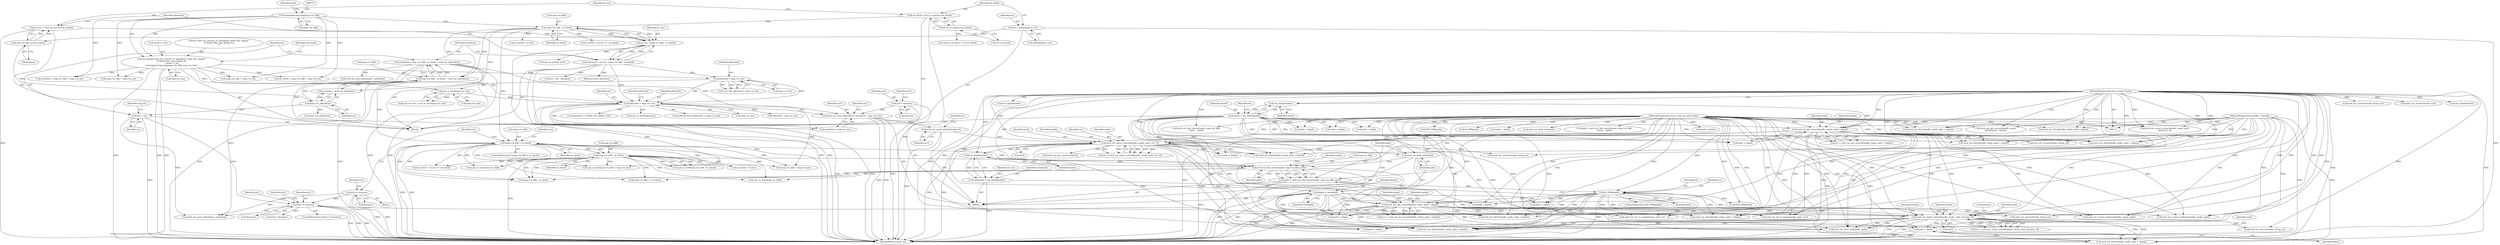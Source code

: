 digraph "1_linux_667eff35a1f56fa74ce98a0c7c29a40adc1ba4e3@pointer" {
"1000958" [label="(Call,path + depth)"];
"1000912" [label="(Call,ext4_ext_insert_extent(handle, inode, path, &newex, 0))"];
"1000296" [label="(Call,ext4_ext_get_access(handle, inode, path + depth))"];
"1000132" [label="(MethodParameterIn,handle_t *handle)"];
"1000221" [label="(Call,ext_depth(inode))"];
"1000133" [label="(MethodParameterIn,struct inode *inode)"];
"1000135" [label="(MethodParameterIn,struct ext4_ext_path *path)"];
"1000219" [label="(Call,depth = ext_depth(inode))"];
"1000732" [label="(Call,ext4_ext_get_access(handle, inode, path + depth))"];
"1000611" [label="(Call,ext4_ext_insert_extent(handle, inode, path, ex3, 0))"];
"1000607" [label="(Call,ext4_ext_mark_uninitialized(ex3))"];
"1000590" [label="(Call,ext4_ext_store_pblock(ex3, newblock + map->m_len))"];
"1000574" [label="(Call,ex3 = &newex)"];
"1000256" [label="(Call,newblock = map->m_lblk - ee_block + ext4_ext_pblock(ex))"];
"1000258" [label="(Call,map->m_lblk - ee_block + ext4_ext_pblock(ex))"];
"1000251" [label="(Call,map->m_lblk - ee_block)"];
"1000173" [label="(Call,(unsigned long long)map->m_lblk)"];
"1000237" [label="(Call,ee_block = le32_to_cpu(ex->ee_block))"];
"1000239" [label="(Call,le32_to_cpu(ex->ee_block))"];
"1000264" [label="(Call,ext4_ext_pblock(ex))"];
"1000245" [label="(Call,ext4_ext_get_actual_len(ex))"];
"1000230" [label="(Call,ex = path[depth].p_ext)"];
"1000394" [label="(Call,allocated > map->m_len)"];
"1000247" [label="(Call,allocated = ee_len - (map->m_lblk - ee_block))"];
"1000249" [label="(Call,ee_len - (map->m_lblk - ee_block))"];
"1000243" [label="(Call,ee_len = ext4_ext_get_actual_len(ex))"];
"1000380" [label="(Call,allocated > map->m_len)"];
"1000168" [label="(Call,ext_debug(\"ext4_ext_convert_to_initialized: inode %lu, logical\"\n \t\t\"block %llu, max_blocks %u\n\", inode->i_ino,\n\t\t(unsigned long long)map->m_lblk, map->m_len))"];
"1000389" [label="(Call,cpu_to_le16(map->m_len))"];
"1000693" [label="(Call,ext4_ext_find_extent(inode, map->m_lblk, path))"];
"1000667" [label="(Call,ext_depth(inode))"];
"1000365" [label="(Call,map->m_lblk - ee_block)"];
"1000351" [label="(Call,map->m_lblk > ee_block)"];
"1000689" [label="(Call,ext4_ext_drop_refs(path))"];
"1000700" [label="(Call,IS_ERR(path))"];
"1000691" [label="(Call,path = ext4_ext_find_extent(inode, map->m_lblk, path))"];
"1000686" [label="(Call,depth = newdepth)"];
"1000665" [label="(Call,newdepth = ext_depth(inode))"];
"1000723" [label="(Call,ex2 != &newex)"];
"1000266" [label="(Call,ex2 = ex)"];
"1000372" [label="(Call,ex2 = &newex)"];
"1000611" [label="(Call,ext4_ext_insert_extent(handle, inode, path, ex3, 0))"];
"1000656" [label="(Call,path + depth)"];
"1000222" [label="(Identifier,inode)"];
"1000473" [label="(Call,ext4_ext_zeroout(inode, &orig_ex))"];
"1000695" [label="(Call,map->m_lblk)"];
"1000691" [label="(Call,path = ext4_ext_find_extent(inode, map->m_lblk, path))"];
"1000240" [label="(Call,ex->ee_block)"];
"1000364" [label="(Call,cpu_to_le16(map->m_lblk - ee_block))"];
"1000393" [label="(ControlStructure,if (allocated > map->m_len))"];
"1000574" [label="(Call,ex3 = &newex)"];
"1000671" [label="(Call,ext4_ext_get_actual_len(ex3))"];
"1000724" [label="(Identifier,ex2)"];
"1000709" [label="(Identifier,eh)"];
"1000373" [label="(Identifier,ex2)"];
"1000266" [label="(Call,ex2 = ex)"];
"1000381" [label="(Identifier,allocated)"];
"1000262" [label="(Call,ee_block + ext4_ext_pblock(ex))"];
"1000693" [label="(Call,ext4_ext_find_extent(inode, map->m_lblk, path))"];
"1000219" [label="(Call,depth = ext_depth(inode))"];
"1000613" [label="(Identifier,inode)"];
"1000285" [label="(Call,ext4_ext_pblock(ex))"];
"1000369" [label="(Identifier,ee_block)"];
"1000670" [label="(Identifier,ee_len)"];
"1000813" [label="(Call,map->m_lblk - ee_block)"];
"1000257" [label="(Identifier,newblock)"];
"1000231" [label="(Identifier,ex)"];
"1000914" [label="(Identifier,inode)"];
"1000701" [label="(Identifier,path)"];
"1000681" [label="(Call,ee_block + ee_len <= eof_block)"];
"1000133" [label="(MethodParameterIn,struct inode *inode)"];
"1000793" [label="(Call,path + depth)"];
"1000564" [label="(Call,ext4_ext_dirty(handle, inode, path + depth))"];
"1000820" [label="(Call,ex2 = &newex)"];
"1000865" [label="(Call,ext4_ext_correct_indexes(handle, inode, path))"];
"1000513" [label="(Call,ext4_ext_zeroout(inode, ex3))"];
"1000350" [label="(ControlStructure,if (map->m_lblk > ee_block))"];
"1000539" [label="(Call,PTR_ERR(path))"];
"1000666" [label="(Identifier,newdepth)"];
"1000290" [label="(Call,ee_block + ee_len)"];
"1000271" [label="(Identifier,orig_ex)"];
"1000256" [label="(Call,newblock = map->m_lblk - ee_block + ext4_ext_pblock(ex))"];
"1000592" [label="(Call,newblock + map->m_len)"];
"1000230" [label="(Call,ex = path[depth].p_ext)"];
"1000250" [label="(Identifier,ee_len)"];
"1000692" [label="(Identifier,path)"];
"1000722" [label="(ControlStructure,if (ex2 != &newex))"];
"1000232" [label="(Call,path[depth].p_ext)"];
"1000280" [label="(Call,cpu_to_le16(ee_len))"];
"1000521" [label="(Call,ext_depth(inode))"];
"1000352" [label="(Call,map->m_lblk)"];
"1000916" [label="(Call,&newex)"];
"1000132" [label="(MethodParameterIn,handle_t *handle)"];
"1000356" [label="(Block,)"];
"1000764" [label="(Call,ext4_ext_zeroout(inode, &orig_ex))"];
"1000355" [label="(Identifier,ee_block)"];
"1000667" [label="(Call,ext_depth(inode))"];
"1000905" [label="(Call,path + depth)"];
"1000374" [label="(Call,&newex)"];
"1000698" [label="(Identifier,path)"];
"1000576" [label="(Call,&newex)"];
"1000258" [label="(Call,map->m_lblk - ee_block + ext4_ext_pblock(ex))"];
"1000390" [label="(Call,map->m_len)"];
"1000448" [label="(Call,ext4_ext_store_pblock(ex3, newblock))"];
"1000582" [label="(Call,cpu_to_le32(map->m_lblk + map->m_len))"];
"1000687" [label="(Identifier,depth)"];
"1000269" [label="(Call,orig_ex.ee_block = ex->ee_block)"];
"1000534" [label="(Call,IS_ERR(path))"];
"1000239" [label="(Call,le32_to_cpu(ex->ee_block))"];
"1000590" [label="(Call,ext4_ext_store_pblock(ex3, newblock + map->m_len))"];
"1000377" [label="(Call,!ex1 && allocated > map->m_len)"];
"1000255" [label="(Identifier,ee_block)"];
"1000404" [label="(Identifier,allocated)"];
"1000459" [label="(Call,ext4_ext_insert_extent(handle, inode, path,\n\t\t\t\t\t\t\tex3, 0))"];
"1000960" [label="(Identifier,depth)"];
"1000382" [label="(Call,map->m_len)"];
"1000790" [label="(Call,ext4_ext_dirty(handle, inode, path + depth))"];
"1000246" [label="(Identifier,ex)"];
"1000755" [label="(Call,map->m_lblk != ee_block)"];
"1000725" [label="(Call,&newex)"];
"1000316" [label="(Call,ext4_ext_zeroout(inode, &orig_ex))"];
"1000380" [label="(Call,allocated > map->m_len)"];
"1000289" [label="(Call,ee_block + ee_len <= eof_block)"];
"1000348" [label="(Return,return allocated;)"];
"1000249" [label="(Call,ee_len - (map->m_lblk - ee_block))"];
"1000555" [label="(Call,path + depth)"];
"1000915" [label="(Identifier,path)"];
"1000135" [label="(MethodParameterIn,struct ext4_ext_path *path)"];
"1000609" [label="(Call,err = ext4_ext_insert_extent(handle, inode, path, ex3, 0))"];
"1000294" [label="(Call,err = ext4_ext_get_access(handle, inode, path + depth))"];
"1000959" [label="(Identifier,path)"];
"1000608" [label="(Identifier,ex3)"];
"1000267" [label="(Identifier,ex2)"];
"1000395" [label="(Identifier,allocated)"];
"1000366" [label="(Call,map->m_lblk)"];
"1000580" [label="(Identifier,ex3)"];
"1000734" [label="(Identifier,inode)"];
"1000394" [label="(Call,allocated > map->m_len)"];
"1000342" [label="(Call,ext4_ext_dirty(handle, inode, path + depth))"];
"1000243" [label="(Call,ee_len = ext4_ext_get_actual_len(ex))"];
"1000523" [label="(Call,ext4_ext_drop_refs(path))"];
"1001001" [label="(Call,path + depth)"];
"1000832" [label="(Call,ext4_ext_store_pblock(ex2, newblock))"];
"1000399" [label="(Block,)"];
"1000244" [label="(Identifier,ee_len)"];
"1000430" [label="(Call,ext4_ext_dirty(handle, inode, path + depth))"];
"1000168" [label="(Call,ext_debug(\"ext4_ext_convert_to_initialized: inode %lu, logical\"\n \t\t\"block %llu, max_blocks %u\n\", inode->i_ino,\n\t\t(unsigned long long)map->m_lblk, map->m_len))"];
"1000238" [label="(Identifier,ee_block)"];
"1000583" [label="(Call,map->m_lblk + map->m_len)"];
"1000854" [label="(Call,ext4_ext_try_to_merge(inode, path, ex2 - 1))"];
"1000704" [label="(Identifier,err)"];
"1000444" [label="(Call,cpu_to_le32(map->m_lblk))"];
"1000248" [label="(Identifier,allocated)"];
"1000912" [label="(Call,ext4_ext_insert_extent(handle, inode, path, &newex, 0))"];
"1000730" [label="(Call,err = ext4_ext_get_access(handle, inode, path + depth))"];
"1000170" [label="(Call,inode->i_ino)"];
"1000614" [label="(Identifier,path)"];
"1000499" [label="(Call,ext4_ext_dirty(handle, inode, path + depth))"];
"1000627" [label="(Call,ext4_ext_zeroout(inode, &orig_ex))"];
"1000874" [label="(Call,ext_depth(inode))"];
"1000178" [label="(Call,map->m_len)"];
"1000616" [label="(Literal,0)"];
"1000705" [label="(Call,PTR_ERR(path))"];
"1000552" [label="(Call,ext4_ext_get_access(handle, inode,\n\t\t\t\t\t\t\t\tpath + depth))"];
"1000958" [label="(Call,path + depth)"];
"1000379" [label="(Identifier,ex1)"];
"1000599" [label="(Identifier,ex3)"];
"1000251" [label="(Call,map->m_lblk - ee_block)"];
"1000298" [label="(Identifier,inode)"];
"1000169" [label="(Literal,\"ext4_ext_convert_to_initialized: inode %lu, logical\"\n \t\t\"block %llu, max_blocks %u\n\")"];
"1000700" [label="(Call,IS_ERR(path))"];
"1000910" [label="(Call,err = ext4_ext_insert_extent(handle, inode, path, &newex, 0))"];
"1000299" [label="(Call,path + depth)"];
"1000591" [label="(Identifier,ex3)"];
"1000918" [label="(Literal,0)"];
"1000203" [label="(Call,map->m_lblk + map->m_len)"];
"1000210" [label="(Call,eof_block = map->m_lblk + map->m_len)"];
"1000264" [label="(Call,ext4_ext_pblock(ex))"];
"1001006" [label="(MethodReturn,static int)"];
"1000884" [label="(Call,ext4_ext_try_to_merge(inode, path, ex2))"];
"1000396" [label="(Call,map->m_len)"];
"1000607" [label="(Call,ext4_ext_mark_uninitialized(ex3))"];
"1000902" [label="(Call,ext4_ext_dirty(handle, inode, path + depth))"];
"1000668" [label="(Identifier,inode)"];
"1000602" [label="(Call,allocated - map->m_len)"];
"1000612" [label="(Identifier,handle)"];
"1000968" [label="(Call,ext4_ext_show_leaf(inode, path))"];
"1000525" [label="(Call,path = ext4_ext_find_extent(inode, map->m_lblk,\n\t\t\t\t\t\t\t    path))"];
"1000365" [label="(Call,map->m_lblk - ee_block)"];
"1000201" [label="(Call,eof_block < map->m_lblk + map->m_len)"];
"1000268" [label="(Identifier,ex)"];
"1000296" [label="(Call,ext4_ext_get_access(handle, inode, path + depth))"];
"1000265" [label="(Identifier,ex)"];
"1000972" [label="(Call,err ? err : allocated)"];
"1000220" [label="(Identifier,depth)"];
"1000433" [label="(Call,path + depth)"];
"1000245" [label="(Call,ext4_ext_get_actual_len(ex))"];
"1000690" [label="(Identifier,path)"];
"1000733" [label="(Identifier,handle)"];
"1000358" [label="(Identifier,ex1)"];
"1000731" [label="(Identifier,err)"];
"1000136" [label="(Block,)"];
"1000682" [label="(Call,ee_block + ee_len)"];
"1000955" [label="(Call,ext4_ext_dirty(handle, inode, path + depth))"];
"1000688" [label="(Identifier,newdepth)"];
"1000913" [label="(Identifier,handle)"];
"1000252" [label="(Call,map->m_lblk)"];
"1000998" [label="(Call,ext4_ext_dirty(handle, inode, path + depth))"];
"1000575" [label="(Identifier,ex3)"];
"1000212" [label="(Call,map->m_lblk + map->m_len)"];
"1000385" [label="(Call,ex2->ee_len = cpu_to_le16(map->m_len))"];
"1000345" [label="(Call,path + depth)"];
"1000694" [label="(Identifier,inode)"];
"1000221" [label="(Call,ext_depth(inode))"];
"1000403" [label="(Call,allocated <= EXT4_EXT_ZERO_LEN)"];
"1000237" [label="(Call,ee_block = le32_to_cpu(ex->ee_block))"];
"1000732" [label="(Call,ext4_ext_get_access(handle, inode, path + depth))"];
"1000800" [label="(Identifier,ex1)"];
"1000686" [label="(Call,depth = newdepth)"];
"1000929" [label="(Call,ext4_ext_zeroout(inode, &orig_ex))"];
"1000615" [label="(Identifier,ex3)"];
"1000502" [label="(Call,path + depth)"];
"1000351" [label="(Call,map->m_lblk > ee_block)"];
"1000247" [label="(Call,allocated = ee_len - (map->m_lblk - ee_block))"];
"1000259" [label="(Call,map->m_lblk)"];
"1000173" [label="(Call,(unsigned long long)map->m_lblk)"];
"1000735" [label="(Call,path + depth)"];
"1000689" [label="(Call,ext4_ext_drop_refs(path))"];
"1000723" [label="(Call,ex2 != &newex)"];
"1000182" [label="(Identifier,eof_block)"];
"1000610" [label="(Identifier,err)"];
"1000527" [label="(Call,ext4_ext_find_extent(inode, map->m_lblk,\n\t\t\t\t\t\t\t    path))"];
"1000699" [label="(ControlStructure,if (IS_ERR(path)))"];
"1000893" [label="(Call,ext4_ext_correct_indexes(handle, inode, path))"];
"1000224" [label="(Identifier,eh)"];
"1000653" [label="(Call,ext4_ext_dirty(handle, inode, path + depth))"];
"1000297" [label="(Identifier,handle)"];
"1000179" [label="(Identifier,map)"];
"1000828" [label="(Call,cpu_to_le32(map->m_lblk))"];
"1000665" [label="(Call,newdepth = ext_depth(inode))"];
"1000175" [label="(Call,map->m_lblk)"];
"1000372" [label="(Call,ex2 = &newex)"];
"1000839" [label="(Call,cpu_to_le16(allocated))"];
"1000389" [label="(Call,cpu_to_le16(map->m_len))"];
"1000567" [label="(Call,path + depth)"];
"1000728" [label="(Identifier,ex2)"];
"1000958" -> "1000955"  [label="AST: "];
"1000958" -> "1000960"  [label="CFG: "];
"1000959" -> "1000958"  [label="AST: "];
"1000960" -> "1000958"  [label="AST: "];
"1000955" -> "1000958"  [label="CFG: "];
"1000958" -> "1001006"  [label="DDG: "];
"1000958" -> "1001006"  [label="DDG: "];
"1000912" -> "1000958"  [label="DDG: "];
"1000135" -> "1000958"  [label="DDG: "];
"1000219" -> "1000958"  [label="DDG: "];
"1000686" -> "1000958"  [label="DDG: "];
"1000912" -> "1000910"  [label="AST: "];
"1000912" -> "1000918"  [label="CFG: "];
"1000913" -> "1000912"  [label="AST: "];
"1000914" -> "1000912"  [label="AST: "];
"1000915" -> "1000912"  [label="AST: "];
"1000916" -> "1000912"  [label="AST: "];
"1000918" -> "1000912"  [label="AST: "];
"1000910" -> "1000912"  [label="CFG: "];
"1000912" -> "1001006"  [label="DDG: "];
"1000912" -> "1001006"  [label="DDG: "];
"1000912" -> "1000910"  [label="DDG: "];
"1000912" -> "1000910"  [label="DDG: "];
"1000912" -> "1000910"  [label="DDG: "];
"1000912" -> "1000910"  [label="DDG: "];
"1000912" -> "1000910"  [label="DDG: "];
"1000296" -> "1000912"  [label="DDG: "];
"1000296" -> "1000912"  [label="DDG: "];
"1000732" -> "1000912"  [label="DDG: "];
"1000732" -> "1000912"  [label="DDG: "];
"1000132" -> "1000912"  [label="DDG: "];
"1000133" -> "1000912"  [label="DDG: "];
"1000135" -> "1000912"  [label="DDG: "];
"1000700" -> "1000912"  [label="DDG: "];
"1000723" -> "1000912"  [label="DDG: "];
"1000912" -> "1000929"  [label="DDG: "];
"1000912" -> "1000955"  [label="DDG: "];
"1000912" -> "1000955"  [label="DDG: "];
"1000912" -> "1000968"  [label="DDG: "];
"1000912" -> "1000968"  [label="DDG: "];
"1000912" -> "1000998"  [label="DDG: "];
"1000912" -> "1000998"  [label="DDG: "];
"1000912" -> "1000998"  [label="DDG: "];
"1000912" -> "1001001"  [label="DDG: "];
"1000296" -> "1000294"  [label="AST: "];
"1000296" -> "1000299"  [label="CFG: "];
"1000297" -> "1000296"  [label="AST: "];
"1000298" -> "1000296"  [label="AST: "];
"1000299" -> "1000296"  [label="AST: "];
"1000294" -> "1000296"  [label="CFG: "];
"1000296" -> "1001006"  [label="DDG: "];
"1000296" -> "1001006"  [label="DDG: "];
"1000296" -> "1000294"  [label="DDG: "];
"1000296" -> "1000294"  [label="DDG: "];
"1000296" -> "1000294"  [label="DDG: "];
"1000132" -> "1000296"  [label="DDG: "];
"1000221" -> "1000296"  [label="DDG: "];
"1000133" -> "1000296"  [label="DDG: "];
"1000135" -> "1000296"  [label="DDG: "];
"1000219" -> "1000296"  [label="DDG: "];
"1000296" -> "1000316"  [label="DDG: "];
"1000296" -> "1000342"  [label="DDG: "];
"1000296" -> "1000430"  [label="DDG: "];
"1000296" -> "1000430"  [label="DDG: "];
"1000296" -> "1000611"  [label="DDG: "];
"1000296" -> "1000611"  [label="DDG: "];
"1000296" -> "1000854"  [label="DDG: "];
"1000296" -> "1000865"  [label="DDG: "];
"1000296" -> "1000884"  [label="DDG: "];
"1000296" -> "1000893"  [label="DDG: "];
"1000296" -> "1000902"  [label="DDG: "];
"1000296" -> "1000902"  [label="DDG: "];
"1000296" -> "1000968"  [label="DDG: "];
"1000296" -> "1000998"  [label="DDG: "];
"1000132" -> "1000131"  [label="AST: "];
"1000132" -> "1001006"  [label="DDG: "];
"1000132" -> "1000342"  [label="DDG: "];
"1000132" -> "1000430"  [label="DDG: "];
"1000132" -> "1000459"  [label="DDG: "];
"1000132" -> "1000499"  [label="DDG: "];
"1000132" -> "1000552"  [label="DDG: "];
"1000132" -> "1000564"  [label="DDG: "];
"1000132" -> "1000611"  [label="DDG: "];
"1000132" -> "1000653"  [label="DDG: "];
"1000132" -> "1000732"  [label="DDG: "];
"1000132" -> "1000790"  [label="DDG: "];
"1000132" -> "1000865"  [label="DDG: "];
"1000132" -> "1000893"  [label="DDG: "];
"1000132" -> "1000902"  [label="DDG: "];
"1000132" -> "1000955"  [label="DDG: "];
"1000132" -> "1000998"  [label="DDG: "];
"1000221" -> "1000219"  [label="AST: "];
"1000221" -> "1000222"  [label="CFG: "];
"1000222" -> "1000221"  [label="AST: "];
"1000219" -> "1000221"  [label="CFG: "];
"1000221" -> "1000219"  [label="DDG: "];
"1000133" -> "1000221"  [label="DDG: "];
"1000133" -> "1000131"  [label="AST: "];
"1000133" -> "1001006"  [label="DDG: "];
"1000133" -> "1000316"  [label="DDG: "];
"1000133" -> "1000342"  [label="DDG: "];
"1000133" -> "1000430"  [label="DDG: "];
"1000133" -> "1000459"  [label="DDG: "];
"1000133" -> "1000473"  [label="DDG: "];
"1000133" -> "1000499"  [label="DDG: "];
"1000133" -> "1000513"  [label="DDG: "];
"1000133" -> "1000521"  [label="DDG: "];
"1000133" -> "1000527"  [label="DDG: "];
"1000133" -> "1000552"  [label="DDG: "];
"1000133" -> "1000564"  [label="DDG: "];
"1000133" -> "1000611"  [label="DDG: "];
"1000133" -> "1000627"  [label="DDG: "];
"1000133" -> "1000653"  [label="DDG: "];
"1000133" -> "1000667"  [label="DDG: "];
"1000133" -> "1000693"  [label="DDG: "];
"1000133" -> "1000732"  [label="DDG: "];
"1000133" -> "1000764"  [label="DDG: "];
"1000133" -> "1000790"  [label="DDG: "];
"1000133" -> "1000854"  [label="DDG: "];
"1000133" -> "1000865"  [label="DDG: "];
"1000133" -> "1000874"  [label="DDG: "];
"1000133" -> "1000884"  [label="DDG: "];
"1000133" -> "1000893"  [label="DDG: "];
"1000133" -> "1000902"  [label="DDG: "];
"1000133" -> "1000929"  [label="DDG: "];
"1000133" -> "1000955"  [label="DDG: "];
"1000133" -> "1000968"  [label="DDG: "];
"1000133" -> "1000998"  [label="DDG: "];
"1000135" -> "1000131"  [label="AST: "];
"1000135" -> "1001006"  [label="DDG: "];
"1000135" -> "1000299"  [label="DDG: "];
"1000135" -> "1000342"  [label="DDG: "];
"1000135" -> "1000345"  [label="DDG: "];
"1000135" -> "1000430"  [label="DDG: "];
"1000135" -> "1000433"  [label="DDG: "];
"1000135" -> "1000459"  [label="DDG: "];
"1000135" -> "1000499"  [label="DDG: "];
"1000135" -> "1000502"  [label="DDG: "];
"1000135" -> "1000523"  [label="DDG: "];
"1000135" -> "1000525"  [label="DDG: "];
"1000135" -> "1000527"  [label="DDG: "];
"1000135" -> "1000534"  [label="DDG: "];
"1000135" -> "1000539"  [label="DDG: "];
"1000135" -> "1000552"  [label="DDG: "];
"1000135" -> "1000555"  [label="DDG: "];
"1000135" -> "1000564"  [label="DDG: "];
"1000135" -> "1000567"  [label="DDG: "];
"1000135" -> "1000611"  [label="DDG: "];
"1000135" -> "1000653"  [label="DDG: "];
"1000135" -> "1000656"  [label="DDG: "];
"1000135" -> "1000689"  [label="DDG: "];
"1000135" -> "1000691"  [label="DDG: "];
"1000135" -> "1000693"  [label="DDG: "];
"1000135" -> "1000700"  [label="DDG: "];
"1000135" -> "1000705"  [label="DDG: "];
"1000135" -> "1000732"  [label="DDG: "];
"1000135" -> "1000735"  [label="DDG: "];
"1000135" -> "1000790"  [label="DDG: "];
"1000135" -> "1000793"  [label="DDG: "];
"1000135" -> "1000854"  [label="DDG: "];
"1000135" -> "1000865"  [label="DDG: "];
"1000135" -> "1000884"  [label="DDG: "];
"1000135" -> "1000893"  [label="DDG: "];
"1000135" -> "1000902"  [label="DDG: "];
"1000135" -> "1000905"  [label="DDG: "];
"1000135" -> "1000955"  [label="DDG: "];
"1000135" -> "1000968"  [label="DDG: "];
"1000135" -> "1000998"  [label="DDG: "];
"1000135" -> "1001001"  [label="DDG: "];
"1000219" -> "1000136"  [label="AST: "];
"1000220" -> "1000219"  [label="AST: "];
"1000224" -> "1000219"  [label="CFG: "];
"1000219" -> "1001006"  [label="DDG: "];
"1000219" -> "1000299"  [label="DDG: "];
"1000219" -> "1000342"  [label="DDG: "];
"1000219" -> "1000345"  [label="DDG: "];
"1000219" -> "1000430"  [label="DDG: "];
"1000219" -> "1000433"  [label="DDG: "];
"1000219" -> "1000499"  [label="DDG: "];
"1000219" -> "1000502"  [label="DDG: "];
"1000219" -> "1000653"  [label="DDG: "];
"1000219" -> "1000656"  [label="DDG: "];
"1000219" -> "1000902"  [label="DDG: "];
"1000219" -> "1000905"  [label="DDG: "];
"1000219" -> "1000955"  [label="DDG: "];
"1000219" -> "1000998"  [label="DDG: "];
"1000219" -> "1001001"  [label="DDG: "];
"1000732" -> "1000730"  [label="AST: "];
"1000732" -> "1000735"  [label="CFG: "];
"1000733" -> "1000732"  [label="AST: "];
"1000734" -> "1000732"  [label="AST: "];
"1000735" -> "1000732"  [label="AST: "];
"1000730" -> "1000732"  [label="CFG: "];
"1000732" -> "1001006"  [label="DDG: "];
"1000732" -> "1001006"  [label="DDG: "];
"1000732" -> "1000730"  [label="DDG: "];
"1000732" -> "1000730"  [label="DDG: "];
"1000732" -> "1000730"  [label="DDG: "];
"1000611" -> "1000732"  [label="DDG: "];
"1000693" -> "1000732"  [label="DDG: "];
"1000700" -> "1000732"  [label="DDG: "];
"1000686" -> "1000732"  [label="DDG: "];
"1000732" -> "1000764"  [label="DDG: "];
"1000732" -> "1000790"  [label="DDG: "];
"1000732" -> "1000854"  [label="DDG: "];
"1000732" -> "1000865"  [label="DDG: "];
"1000732" -> "1000884"  [label="DDG: "];
"1000732" -> "1000893"  [label="DDG: "];
"1000732" -> "1000902"  [label="DDG: "];
"1000732" -> "1000902"  [label="DDG: "];
"1000732" -> "1000968"  [label="DDG: "];
"1000732" -> "1000998"  [label="DDG: "];
"1000611" -> "1000609"  [label="AST: "];
"1000611" -> "1000616"  [label="CFG: "];
"1000612" -> "1000611"  [label="AST: "];
"1000613" -> "1000611"  [label="AST: "];
"1000614" -> "1000611"  [label="AST: "];
"1000615" -> "1000611"  [label="AST: "];
"1000616" -> "1000611"  [label="AST: "];
"1000609" -> "1000611"  [label="CFG: "];
"1000611" -> "1001006"  [label="DDG: "];
"1000611" -> "1001006"  [label="DDG: "];
"1000611" -> "1000609"  [label="DDG: "];
"1000611" -> "1000609"  [label="DDG: "];
"1000611" -> "1000609"  [label="DDG: "];
"1000611" -> "1000609"  [label="DDG: "];
"1000611" -> "1000609"  [label="DDG: "];
"1000607" -> "1000611"  [label="DDG: "];
"1000611" -> "1000627"  [label="DDG: "];
"1000611" -> "1000653"  [label="DDG: "];
"1000611" -> "1000653"  [label="DDG: "];
"1000611" -> "1000656"  [label="DDG: "];
"1000611" -> "1000667"  [label="DDG: "];
"1000611" -> "1000671"  [label="DDG: "];
"1000611" -> "1000689"  [label="DDG: "];
"1000611" -> "1000998"  [label="DDG: "];
"1000611" -> "1000998"  [label="DDG: "];
"1000611" -> "1000998"  [label="DDG: "];
"1000611" -> "1001001"  [label="DDG: "];
"1000607" -> "1000399"  [label="AST: "];
"1000607" -> "1000608"  [label="CFG: "];
"1000608" -> "1000607"  [label="AST: "];
"1000610" -> "1000607"  [label="CFG: "];
"1000607" -> "1001006"  [label="DDG: "];
"1000590" -> "1000607"  [label="DDG: "];
"1000590" -> "1000399"  [label="AST: "];
"1000590" -> "1000592"  [label="CFG: "];
"1000591" -> "1000590"  [label="AST: "];
"1000592" -> "1000590"  [label="AST: "];
"1000599" -> "1000590"  [label="CFG: "];
"1000590" -> "1001006"  [label="DDG: "];
"1000590" -> "1001006"  [label="DDG: "];
"1000574" -> "1000590"  [label="DDG: "];
"1000256" -> "1000590"  [label="DDG: "];
"1000394" -> "1000590"  [label="DDG: "];
"1000574" -> "1000399"  [label="AST: "];
"1000574" -> "1000576"  [label="CFG: "];
"1000575" -> "1000574"  [label="AST: "];
"1000576" -> "1000574"  [label="AST: "];
"1000580" -> "1000574"  [label="CFG: "];
"1000574" -> "1001006"  [label="DDG: "];
"1000256" -> "1000136"  [label="AST: "];
"1000256" -> "1000258"  [label="CFG: "];
"1000257" -> "1000256"  [label="AST: "];
"1000258" -> "1000256"  [label="AST: "];
"1000267" -> "1000256"  [label="CFG: "];
"1000256" -> "1001006"  [label="DDG: "];
"1000256" -> "1001006"  [label="DDG: "];
"1000258" -> "1000256"  [label="DDG: "];
"1000258" -> "1000256"  [label="DDG: "];
"1000256" -> "1000448"  [label="DDG: "];
"1000256" -> "1000592"  [label="DDG: "];
"1000256" -> "1000832"  [label="DDG: "];
"1000258" -> "1000262"  [label="CFG: "];
"1000259" -> "1000258"  [label="AST: "];
"1000262" -> "1000258"  [label="AST: "];
"1000258" -> "1001006"  [label="DDG: "];
"1000258" -> "1001006"  [label="DDG: "];
"1000251" -> "1000258"  [label="DDG: "];
"1000251" -> "1000258"  [label="DDG: "];
"1000264" -> "1000258"  [label="DDG: "];
"1000258" -> "1000351"  [label="DDG: "];
"1000251" -> "1000249"  [label="AST: "];
"1000251" -> "1000255"  [label="CFG: "];
"1000252" -> "1000251"  [label="AST: "];
"1000255" -> "1000251"  [label="AST: "];
"1000249" -> "1000251"  [label="CFG: "];
"1000251" -> "1000249"  [label="DDG: "];
"1000251" -> "1000249"  [label="DDG: "];
"1000173" -> "1000251"  [label="DDG: "];
"1000237" -> "1000251"  [label="DDG: "];
"1000251" -> "1000262"  [label="DDG: "];
"1000251" -> "1000289"  [label="DDG: "];
"1000251" -> "1000290"  [label="DDG: "];
"1000251" -> "1000351"  [label="DDG: "];
"1000173" -> "1000168"  [label="AST: "];
"1000173" -> "1000175"  [label="CFG: "];
"1000174" -> "1000173"  [label="AST: "];
"1000175" -> "1000173"  [label="AST: "];
"1000179" -> "1000173"  [label="CFG: "];
"1000173" -> "1000168"  [label="DDG: "];
"1000173" -> "1000201"  [label="DDG: "];
"1000173" -> "1000203"  [label="DDG: "];
"1000173" -> "1000210"  [label="DDG: "];
"1000173" -> "1000212"  [label="DDG: "];
"1000237" -> "1000136"  [label="AST: "];
"1000237" -> "1000239"  [label="CFG: "];
"1000238" -> "1000237"  [label="AST: "];
"1000239" -> "1000237"  [label="AST: "];
"1000244" -> "1000237"  [label="CFG: "];
"1000237" -> "1001006"  [label="DDG: "];
"1000239" -> "1000237"  [label="DDG: "];
"1000239" -> "1000240"  [label="CFG: "];
"1000240" -> "1000239"  [label="AST: "];
"1000239" -> "1000269"  [label="DDG: "];
"1000264" -> "1000262"  [label="AST: "];
"1000264" -> "1000265"  [label="CFG: "];
"1000265" -> "1000264"  [label="AST: "];
"1000262" -> "1000264"  [label="CFG: "];
"1000264" -> "1000262"  [label="DDG: "];
"1000245" -> "1000264"  [label="DDG: "];
"1000264" -> "1000266"  [label="DDG: "];
"1000264" -> "1000285"  [label="DDG: "];
"1000245" -> "1000243"  [label="AST: "];
"1000245" -> "1000246"  [label="CFG: "];
"1000246" -> "1000245"  [label="AST: "];
"1000243" -> "1000245"  [label="CFG: "];
"1000245" -> "1000243"  [label="DDG: "];
"1000230" -> "1000245"  [label="DDG: "];
"1000230" -> "1000136"  [label="AST: "];
"1000230" -> "1000232"  [label="CFG: "];
"1000231" -> "1000230"  [label="AST: "];
"1000232" -> "1000230"  [label="AST: "];
"1000238" -> "1000230"  [label="CFG: "];
"1000230" -> "1001006"  [label="DDG: "];
"1000394" -> "1000393"  [label="AST: "];
"1000394" -> "1000396"  [label="CFG: "];
"1000395" -> "1000394"  [label="AST: "];
"1000396" -> "1000394"  [label="AST: "];
"1000404" -> "1000394"  [label="CFG: "];
"1000800" -> "1000394"  [label="CFG: "];
"1000394" -> "1001006"  [label="DDG: "];
"1000394" -> "1001006"  [label="DDG: "];
"1000247" -> "1000394"  [label="DDG: "];
"1000380" -> "1000394"  [label="DDG: "];
"1000380" -> "1000394"  [label="DDG: "];
"1000389" -> "1000394"  [label="DDG: "];
"1000168" -> "1000394"  [label="DDG: "];
"1000394" -> "1000403"  [label="DDG: "];
"1000394" -> "1000582"  [label="DDG: "];
"1000394" -> "1000583"  [label="DDG: "];
"1000394" -> "1000592"  [label="DDG: "];
"1000394" -> "1000602"  [label="DDG: "];
"1000394" -> "1000839"  [label="DDG: "];
"1000247" -> "1000136"  [label="AST: "];
"1000247" -> "1000249"  [label="CFG: "];
"1000248" -> "1000247"  [label="AST: "];
"1000249" -> "1000247"  [label="AST: "];
"1000257" -> "1000247"  [label="CFG: "];
"1000247" -> "1001006"  [label="DDG: "];
"1000247" -> "1001006"  [label="DDG: "];
"1000249" -> "1000247"  [label="DDG: "];
"1000249" -> "1000247"  [label="DDG: "];
"1000247" -> "1000348"  [label="DDG: "];
"1000247" -> "1000380"  [label="DDG: "];
"1000247" -> "1000972"  [label="DDG: "];
"1000250" -> "1000249"  [label="AST: "];
"1000249" -> "1001006"  [label="DDG: "];
"1000243" -> "1000249"  [label="DDG: "];
"1000249" -> "1000280"  [label="DDG: "];
"1000243" -> "1000136"  [label="AST: "];
"1000244" -> "1000243"  [label="AST: "];
"1000248" -> "1000243"  [label="CFG: "];
"1000243" -> "1001006"  [label="DDG: "];
"1000380" -> "1000377"  [label="AST: "];
"1000380" -> "1000382"  [label="CFG: "];
"1000381" -> "1000380"  [label="AST: "];
"1000382" -> "1000380"  [label="AST: "];
"1000377" -> "1000380"  [label="CFG: "];
"1000380" -> "1000377"  [label="DDG: "];
"1000380" -> "1000377"  [label="DDG: "];
"1000168" -> "1000380"  [label="DDG: "];
"1000380" -> "1000389"  [label="DDG: "];
"1000168" -> "1000136"  [label="AST: "];
"1000168" -> "1000178"  [label="CFG: "];
"1000169" -> "1000168"  [label="AST: "];
"1000170" -> "1000168"  [label="AST: "];
"1000178" -> "1000168"  [label="AST: "];
"1000182" -> "1000168"  [label="CFG: "];
"1000168" -> "1001006"  [label="DDG: "];
"1000168" -> "1001006"  [label="DDG: "];
"1000168" -> "1001006"  [label="DDG: "];
"1000168" -> "1000201"  [label="DDG: "];
"1000168" -> "1000203"  [label="DDG: "];
"1000168" -> "1000210"  [label="DDG: "];
"1000168" -> "1000212"  [label="DDG: "];
"1000168" -> "1000389"  [label="DDG: "];
"1000389" -> "1000385"  [label="AST: "];
"1000389" -> "1000390"  [label="CFG: "];
"1000390" -> "1000389"  [label="AST: "];
"1000385" -> "1000389"  [label="CFG: "];
"1000389" -> "1000385"  [label="DDG: "];
"1000693" -> "1000691"  [label="AST: "];
"1000693" -> "1000698"  [label="CFG: "];
"1000694" -> "1000693"  [label="AST: "];
"1000695" -> "1000693"  [label="AST: "];
"1000698" -> "1000693"  [label="AST: "];
"1000691" -> "1000693"  [label="CFG: "];
"1000693" -> "1001006"  [label="DDG: "];
"1000693" -> "1000691"  [label="DDG: "];
"1000693" -> "1000691"  [label="DDG: "];
"1000693" -> "1000691"  [label="DDG: "];
"1000667" -> "1000693"  [label="DDG: "];
"1000365" -> "1000693"  [label="DDG: "];
"1000351" -> "1000693"  [label="DDG: "];
"1000689" -> "1000693"  [label="DDG: "];
"1000693" -> "1000755"  [label="DDG: "];
"1000693" -> "1000813"  [label="DDG: "];
"1000693" -> "1000828"  [label="DDG: "];
"1000693" -> "1000968"  [label="DDG: "];
"1000667" -> "1000665"  [label="AST: "];
"1000667" -> "1000668"  [label="CFG: "];
"1000668" -> "1000667"  [label="AST: "];
"1000665" -> "1000667"  [label="CFG: "];
"1000667" -> "1000665"  [label="DDG: "];
"1000365" -> "1000364"  [label="AST: "];
"1000365" -> "1000369"  [label="CFG: "];
"1000366" -> "1000365"  [label="AST: "];
"1000369" -> "1000365"  [label="AST: "];
"1000364" -> "1000365"  [label="CFG: "];
"1000365" -> "1001006"  [label="DDG: "];
"1000365" -> "1000364"  [label="DDG: "];
"1000365" -> "1000364"  [label="DDG: "];
"1000351" -> "1000365"  [label="DDG: "];
"1000351" -> "1000365"  [label="DDG: "];
"1000365" -> "1000444"  [label="DDG: "];
"1000365" -> "1000582"  [label="DDG: "];
"1000365" -> "1000583"  [label="DDG: "];
"1000365" -> "1000681"  [label="DDG: "];
"1000365" -> "1000682"  [label="DDG: "];
"1000365" -> "1000755"  [label="DDG: "];
"1000365" -> "1000813"  [label="DDG: "];
"1000365" -> "1000813"  [label="DDG: "];
"1000365" -> "1000828"  [label="DDG: "];
"1000351" -> "1000350"  [label="AST: "];
"1000351" -> "1000355"  [label="CFG: "];
"1000352" -> "1000351"  [label="AST: "];
"1000355" -> "1000351"  [label="AST: "];
"1000358" -> "1000351"  [label="CFG: "];
"1000379" -> "1000351"  [label="CFG: "];
"1000351" -> "1001006"  [label="DDG: "];
"1000351" -> "1001006"  [label="DDG: "];
"1000351" -> "1000444"  [label="DDG: "];
"1000351" -> "1000582"  [label="DDG: "];
"1000351" -> "1000583"  [label="DDG: "];
"1000351" -> "1000681"  [label="DDG: "];
"1000351" -> "1000682"  [label="DDG: "];
"1000351" -> "1000755"  [label="DDG: "];
"1000351" -> "1000813"  [label="DDG: "];
"1000351" -> "1000813"  [label="DDG: "];
"1000351" -> "1000828"  [label="DDG: "];
"1000689" -> "1000399"  [label="AST: "];
"1000689" -> "1000690"  [label="CFG: "];
"1000690" -> "1000689"  [label="AST: "];
"1000692" -> "1000689"  [label="CFG: "];
"1000689" -> "1001006"  [label="DDG: "];
"1000700" -> "1000699"  [label="AST: "];
"1000700" -> "1000701"  [label="CFG: "];
"1000701" -> "1000700"  [label="AST: "];
"1000704" -> "1000700"  [label="CFG: "];
"1000709" -> "1000700"  [label="CFG: "];
"1000700" -> "1001006"  [label="DDG: "];
"1000691" -> "1000700"  [label="DDG: "];
"1000700" -> "1000705"  [label="DDG: "];
"1000700" -> "1000735"  [label="DDG: "];
"1000700" -> "1000790"  [label="DDG: "];
"1000700" -> "1000793"  [label="DDG: "];
"1000700" -> "1000854"  [label="DDG: "];
"1000700" -> "1000884"  [label="DDG: "];
"1000700" -> "1000902"  [label="DDG: "];
"1000700" -> "1000905"  [label="DDG: "];
"1000700" -> "1000968"  [label="DDG: "];
"1000700" -> "1000998"  [label="DDG: "];
"1000700" -> "1001001"  [label="DDG: "];
"1000691" -> "1000399"  [label="AST: "];
"1000692" -> "1000691"  [label="AST: "];
"1000701" -> "1000691"  [label="CFG: "];
"1000691" -> "1001006"  [label="DDG: "];
"1000686" -> "1000399"  [label="AST: "];
"1000686" -> "1000688"  [label="CFG: "];
"1000687" -> "1000686"  [label="AST: "];
"1000688" -> "1000686"  [label="AST: "];
"1000690" -> "1000686"  [label="CFG: "];
"1000686" -> "1001006"  [label="DDG: "];
"1000686" -> "1001006"  [label="DDG: "];
"1000665" -> "1000686"  [label="DDG: "];
"1000686" -> "1000735"  [label="DDG: "];
"1000686" -> "1000790"  [label="DDG: "];
"1000686" -> "1000793"  [label="DDG: "];
"1000686" -> "1000902"  [label="DDG: "];
"1000686" -> "1000905"  [label="DDG: "];
"1000686" -> "1000955"  [label="DDG: "];
"1000686" -> "1000998"  [label="DDG: "];
"1000686" -> "1001001"  [label="DDG: "];
"1000665" -> "1000399"  [label="AST: "];
"1000666" -> "1000665"  [label="AST: "];
"1000670" -> "1000665"  [label="CFG: "];
"1000665" -> "1001006"  [label="DDG: "];
"1000723" -> "1000722"  [label="AST: "];
"1000723" -> "1000725"  [label="CFG: "];
"1000724" -> "1000723"  [label="AST: "];
"1000725" -> "1000723"  [label="AST: "];
"1000728" -> "1000723"  [label="CFG: "];
"1000731" -> "1000723"  [label="CFG: "];
"1000723" -> "1001006"  [label="DDG: "];
"1000723" -> "1001006"  [label="DDG: "];
"1000723" -> "1001006"  [label="DDG: "];
"1000266" -> "1000723"  [label="DDG: "];
"1000372" -> "1000723"  [label="DDG: "];
"1000723" -> "1000820"  [label="DDG: "];
"1000723" -> "1000832"  [label="DDG: "];
"1000266" -> "1000136"  [label="AST: "];
"1000266" -> "1000268"  [label="CFG: "];
"1000267" -> "1000266"  [label="AST: "];
"1000268" -> "1000266"  [label="AST: "];
"1000271" -> "1000266"  [label="CFG: "];
"1000266" -> "1001006"  [label="DDG: "];
"1000266" -> "1000832"  [label="DDG: "];
"1000372" -> "1000356"  [label="AST: "];
"1000372" -> "1000374"  [label="CFG: "];
"1000373" -> "1000372"  [label="AST: "];
"1000374" -> "1000372"  [label="AST: "];
"1000379" -> "1000372"  [label="CFG: "];
"1000372" -> "1001006"  [label="DDG: "];
"1000372" -> "1001006"  [label="DDG: "];
"1000372" -> "1000832"  [label="DDG: "];
}
